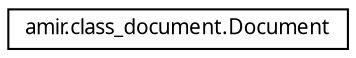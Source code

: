 digraph "Graphical Class Hierarchy"
{
 // LATEX_PDF_SIZE
  edge [fontname="FreeSans.ttf",fontsize="10",labelfontname="FreeSans.ttf",labelfontsize="10"];
  node [fontname="FreeSans.ttf",fontsize="10",shape=record];
  rankdir="LR";
  Node0 [label="amir.class_document.Document",height=0.2,width=0.4,color="black", fillcolor="white", style="filled",URL="$classamir_1_1class__document_1_1_document.html",tooltip=" "];
}
